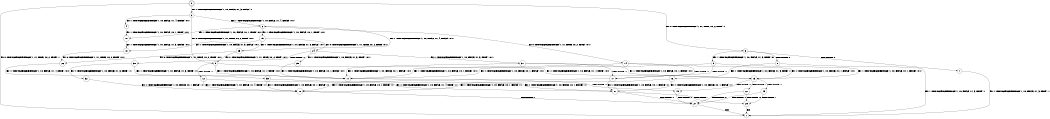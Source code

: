digraph BCG {
size = "7, 10.5";
center = TRUE;
node [shape = circle];
0 [peripheries = 2];
0 -> 1 [label = "EX !0 !ATOMIC_EXCH_BRANCH (1, +1, TRUE, +0, 2, TRUE) !::"];
0 -> 2 [label = "EX !1 !ATOMIC_EXCH_BRANCH (1, +0, FALSE, +1, 3, FALSE) !::"];
0 -> 3 [label = "EX !0 !ATOMIC_EXCH_BRANCH (1, +1, TRUE, +0, 2, TRUE) !::"];
2 -> 4 [label = "EX !1 !ATOMIC_EXCH_BRANCH (1, +0, FALSE, +1, 4, FALSE) !:0:1:"];
2 -> 5 [label = "EX !0 !ATOMIC_EXCH_BRANCH (1, +1, TRUE, +0, 2, TRUE) !:0:1:"];
2 -> 6 [label = "EX !1 !ATOMIC_EXCH_BRANCH (1, +0, FALSE, +1, 4, FALSE) !:0:1:"];
3 -> 7 [label = "TERMINATE !0"];
3 -> 8 [label = "TERMINATE !0"];
3 -> 9 [label = "EX !1 !ATOMIC_EXCH_BRANCH (1, +0, FALSE, +1, 3, TRUE) !:0:"];
4 -> 10 [label = "EX !1 !ATOMIC_EXCH_BRANCH (1, +0, FALSE, +0, 1, TRUE) !:0:1:"];
5 -> 11 [label = "EX !1 !ATOMIC_EXCH_BRANCH (1, +0, FALSE, +1, 4, TRUE) !:0:1:"];
5 -> 12 [label = "TERMINATE !0"];
5 -> 13 [label = "EX !1 !ATOMIC_EXCH_BRANCH (1, +0, FALSE, +1, 4, TRUE) !:0:1:"];
6 -> 10 [label = "EX !1 !ATOMIC_EXCH_BRANCH (1, +0, FALSE, +0, 1, TRUE) !:0:1:"];
6 -> 14 [label = "EX !0 !ATOMIC_EXCH_BRANCH (1, +1, TRUE, +0, 2, TRUE) !:0:1:"];
6 -> 15 [label = "EX !1 !ATOMIC_EXCH_BRANCH (1, +0, FALSE, +0, 1, TRUE) !:0:1:"];
7 -> 1 [label = "EX !1 !ATOMIC_EXCH_BRANCH (1, +0, FALSE, +1, 3, TRUE) !::"];
8 -> 1 [label = "EX !1 !ATOMIC_EXCH_BRANCH (1, +0, FALSE, +1, 3, TRUE) !::"];
8 -> 16 [label = "EX !1 !ATOMIC_EXCH_BRANCH (1, +0, FALSE, +1, 3, TRUE) !::"];
9 -> 11 [label = "EX !1 !ATOMIC_EXCH_BRANCH (1, +0, FALSE, +0, 1, FALSE) !:0:1:"];
9 -> 17 [label = "TERMINATE !0"];
9 -> 13 [label = "EX !1 !ATOMIC_EXCH_BRANCH (1, +0, FALSE, +0, 1, FALSE) !:0:1:"];
10 -> 18 [label = "EX !1 !ATOMIC_EXCH_BRANCH (1, +0, FALSE, +1, 3, FALSE) !:0:1:"];
11 -> 19 [label = "TERMINATE !0"];
12 -> 20 [label = "EX !1 !ATOMIC_EXCH_BRANCH (1, +0, FALSE, +1, 4, TRUE) !:1:"];
12 -> 21 [label = "EX !1 !ATOMIC_EXCH_BRANCH (1, +0, FALSE, +1, 4, TRUE) !:1:"];
13 -> 19 [label = "TERMINATE !0"];
13 -> 22 [label = "TERMINATE !1"];
13 -> 23 [label = "TERMINATE !0"];
14 -> 11 [label = "EX !1 !ATOMIC_EXCH_BRANCH (1, +0, FALSE, +0, 1, FALSE) !:0:1:"];
14 -> 17 [label = "TERMINATE !0"];
14 -> 13 [label = "EX !1 !ATOMIC_EXCH_BRANCH (1, +0, FALSE, +0, 1, FALSE) !:0:1:"];
15 -> 18 [label = "EX !1 !ATOMIC_EXCH_BRANCH (1, +0, FALSE, +1, 3, FALSE) !:0:1:"];
15 -> 24 [label = "EX !0 !ATOMIC_EXCH_BRANCH (1, +1, TRUE, +0, 2, TRUE) !:0:1:"];
15 -> 25 [label = "EX !1 !ATOMIC_EXCH_BRANCH (1, +0, FALSE, +1, 3, FALSE) !:0:1:"];
16 -> 20 [label = "EX !1 !ATOMIC_EXCH_BRANCH (1, +0, FALSE, +0, 1, FALSE) !:1:"];
16 -> 21 [label = "EX !1 !ATOMIC_EXCH_BRANCH (1, +0, FALSE, +0, 1, FALSE) !:1:"];
17 -> 20 [label = "EX !1 !ATOMIC_EXCH_BRANCH (1, +0, FALSE, +0, 1, FALSE) !:1:"];
17 -> 21 [label = "EX !1 !ATOMIC_EXCH_BRANCH (1, +0, FALSE, +0, 1, FALSE) !:1:"];
18 -> 26 [label = "EX !0 !ATOMIC_EXCH_BRANCH (1, +1, TRUE, +0, 2, TRUE) !:0:1:"];
19 -> 27 [label = "TERMINATE !1"];
20 -> 27 [label = "TERMINATE !1"];
21 -> 27 [label = "TERMINATE !1"];
21 -> 28 [label = "TERMINATE !1"];
22 -> 27 [label = "TERMINATE !0"];
22 -> 28 [label = "TERMINATE !0"];
23 -> 27 [label = "TERMINATE !1"];
23 -> 28 [label = "TERMINATE !1"];
24 -> 29 [label = "EX !1 !ATOMIC_EXCH_BRANCH (1, +0, FALSE, +1, 3, TRUE) !:0:1:"];
24 -> 30 [label = "TERMINATE !0"];
24 -> 31 [label = "EX !1 !ATOMIC_EXCH_BRANCH (1, +0, FALSE, +1, 3, TRUE) !:0:1:"];
25 -> 26 [label = "EX !0 !ATOMIC_EXCH_BRANCH (1, +1, TRUE, +0, 2, TRUE) !:0:1:"];
25 -> 5 [label = "EX !0 !ATOMIC_EXCH_BRANCH (1, +1, TRUE, +0, 2, TRUE) !:0:1:"];
25 -> 6 [label = "EX !1 !ATOMIC_EXCH_BRANCH (1, +0, FALSE, +1, 4, FALSE) !:0:1:"];
26 -> 11 [label = "EX !1 !ATOMIC_EXCH_BRANCH (1, +0, FALSE, +1, 4, TRUE) !:0:1:"];
27 -> 1 [label = "exit"];
28 -> 1 [label = "exit"];
29 -> 11 [label = "EX !1 !ATOMIC_EXCH_BRANCH (1, +0, FALSE, +0, 1, FALSE) !:0:1:"];
30 -> 32 [label = "EX !1 !ATOMIC_EXCH_BRANCH (1, +0, FALSE, +1, 3, TRUE) !:1:"];
30 -> 33 [label = "EX !1 !ATOMIC_EXCH_BRANCH (1, +0, FALSE, +1, 3, TRUE) !:1:"];
31 -> 11 [label = "EX !1 !ATOMIC_EXCH_BRANCH (1, +0, FALSE, +0, 1, FALSE) !:0:1:"];
31 -> 17 [label = "TERMINATE !0"];
31 -> 13 [label = "EX !1 !ATOMIC_EXCH_BRANCH (1, +0, FALSE, +0, 1, FALSE) !:0:1:"];
32 -> 20 [label = "EX !1 !ATOMIC_EXCH_BRANCH (1, +0, FALSE, +0, 1, FALSE) !:1:"];
33 -> 20 [label = "EX !1 !ATOMIC_EXCH_BRANCH (1, +0, FALSE, +0, 1, FALSE) !:1:"];
33 -> 21 [label = "EX !1 !ATOMIC_EXCH_BRANCH (1, +0, FALSE, +0, 1, FALSE) !:1:"];
}
